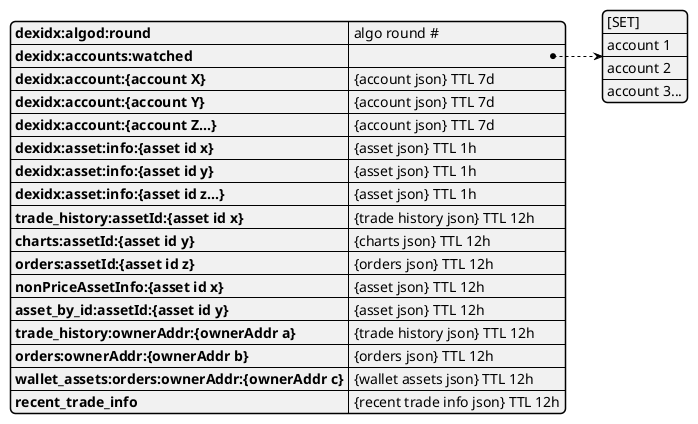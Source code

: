 @startjson
{
    "dexidx:algod:round" : "algo round #",
    "dexidx:accounts:watched" : [
        "[SET]",
        "account 1",
        "account 2",
        "account 3..."
    ],
    "dexidx:account:{account X}" : "{account json} TTL 7d",
    "dexidx:account:{account Y}" : "{account json} TTL 7d",
    "dexidx:account:{account Z...}" : "{account json} TTL 7d",
    "dexidx:asset:info:{asset id x}" : "{asset json} TTL 1h",
    "dexidx:asset:info:{asset id y}" : "{asset json} TTL 1h",
    "dexidx:asset:info:{asset id z...}" : "{asset json} TTL 1h",
    "trade_history:assetId:{asset id x}" : "{trade history json} TTL 12h",
    "charts:assetId:{asset id y}" : "{charts json} TTL 12h",
    "orders:assetId:{asset id z}" : "{orders json} TTL 12h",
    "nonPriceAssetInfo:{asset id x}" : "{asset json} TTL 12h",
    "asset_by_id:assetId:{asset id y}" : "{asset json} TTL 12h",
    "trade_history:ownerAddr:{ownerAddr a}" : "{trade history json} TTL 12h",
    "orders:ownerAddr:{ownerAddr b}" : "{orders json} TTL 12h",
    "wallet_assets:orders:ownerAddr:{ownerAddr c}" : "{wallet assets json} TTL 12h",
    "recent_trade_info" : "{recent trade info json} TTL 12h"
}
@endjson